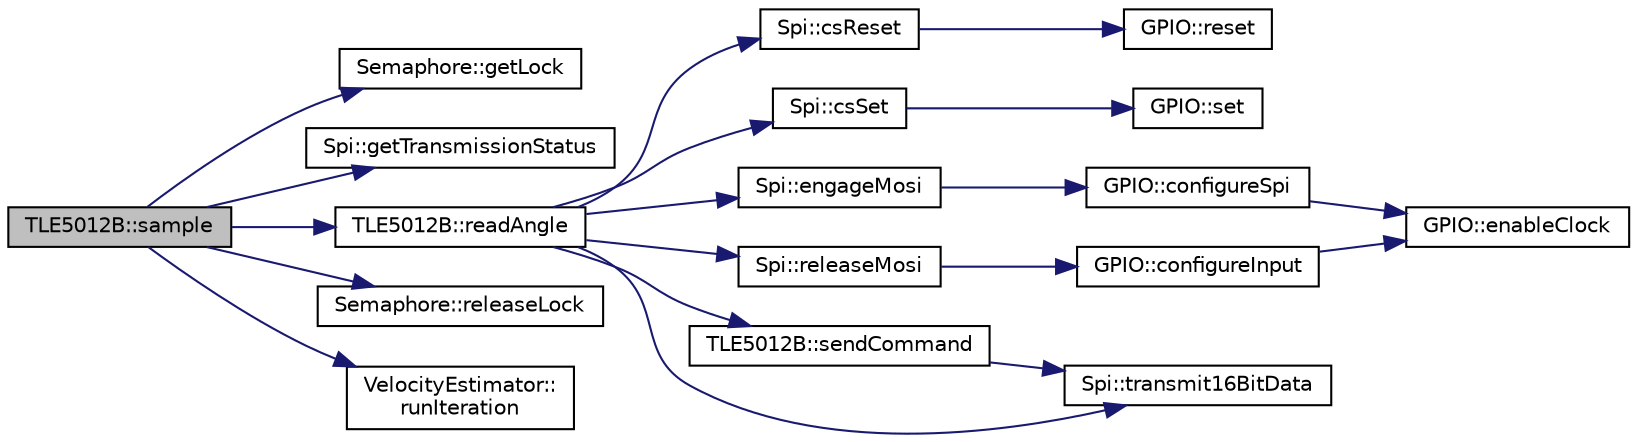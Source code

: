 digraph "TLE5012B::sample"
{
 // LATEX_PDF_SIZE
  edge [fontname="Helvetica",fontsize="10",labelfontname="Helvetica",labelfontsize="10"];
  node [fontname="Helvetica",fontsize="10",shape=record];
  rankdir="LR";
  Node1 [label="TLE5012B::sample",height=0.2,width=0.4,color="black", fillcolor="grey75", style="filled", fontcolor="black",tooltip=" "];
  Node1 -> Node2 [color="midnightblue",fontsize="10",style="solid",fontname="Helvetica"];
  Node2 [label="Semaphore::getLock",height=0.2,width=0.4,color="black", fillcolor="white", style="filled",URL="$classSemaphore.html#ac8c9e668dc718e19dda74d247ef9a7a3",tooltip=" "];
  Node1 -> Node3 [color="midnightblue",fontsize="10",style="solid",fontname="Helvetica"];
  Node3 [label="Spi::getTransmissionStatus",height=0.2,width=0.4,color="black", fillcolor="white", style="filled",URL="$classSpi.html#ab8745ba3b5dae4576c6397965d575552",tooltip=" "];
  Node1 -> Node4 [color="midnightblue",fontsize="10",style="solid",fontname="Helvetica"];
  Node4 [label="TLE5012B::readAngle",height=0.2,width=0.4,color="black", fillcolor="white", style="filled",URL="$classTLE5012B.html#ac9bf248b79a4359e593a4a9d0dab6c72",tooltip=" "];
  Node4 -> Node5 [color="midnightblue",fontsize="10",style="solid",fontname="Helvetica"];
  Node5 [label="Spi::csReset",height=0.2,width=0.4,color="black", fillcolor="white", style="filled",URL="$classSpi.html#a3b471964739067a6906e57df98d78fe2",tooltip=" "];
  Node5 -> Node6 [color="midnightblue",fontsize="10",style="solid",fontname="Helvetica"];
  Node6 [label="GPIO::reset",height=0.2,width=0.4,color="black", fillcolor="white", style="filled",URL="$classGPIO.html#ac07b8ccefa9a990b153da9d7ebb7d7de",tooltip=" "];
  Node4 -> Node7 [color="midnightblue",fontsize="10",style="solid",fontname="Helvetica"];
  Node7 [label="Spi::csSet",height=0.2,width=0.4,color="black", fillcolor="white", style="filled",URL="$classSpi.html#ab9158600079479c20578394fcb9969de",tooltip=" "];
  Node7 -> Node8 [color="midnightblue",fontsize="10",style="solid",fontname="Helvetica"];
  Node8 [label="GPIO::set",height=0.2,width=0.4,color="black", fillcolor="white", style="filled",URL="$classGPIO.html#a73b95aed006181f6dc4fad393ba79d18",tooltip=" "];
  Node4 -> Node9 [color="midnightblue",fontsize="10",style="solid",fontname="Helvetica"];
  Node9 [label="Spi::engageMosi",height=0.2,width=0.4,color="black", fillcolor="white", style="filled",URL="$classSpi.html#affacd9f5cbc237e86f9c33feac6bd48d",tooltip=" "];
  Node9 -> Node10 [color="midnightblue",fontsize="10",style="solid",fontname="Helvetica"];
  Node10 [label="GPIO::configureSpi",height=0.2,width=0.4,color="black", fillcolor="white", style="filled",URL="$classGPIO.html#a661baa554a3dd8c032b3426437377d00",tooltip=" "];
  Node10 -> Node11 [color="midnightblue",fontsize="10",style="solid",fontname="Helvetica"];
  Node11 [label="GPIO::enableClock",height=0.2,width=0.4,color="black", fillcolor="white", style="filled",URL="$classGPIO.html#a8938d91d0c11cc8772bb5f017148dadf",tooltip=" "];
  Node4 -> Node12 [color="midnightblue",fontsize="10",style="solid",fontname="Helvetica"];
  Node12 [label="Spi::releaseMosi",height=0.2,width=0.4,color="black", fillcolor="white", style="filled",URL="$classSpi.html#a4a71843aa50feba892ef575a01ace484",tooltip=" "];
  Node12 -> Node13 [color="midnightblue",fontsize="10",style="solid",fontname="Helvetica"];
  Node13 [label="GPIO::configureInput",height=0.2,width=0.4,color="black", fillcolor="white", style="filled",URL="$classGPIO.html#a04a861b0099bdcfc8927372fe404ba7f",tooltip=" "];
  Node13 -> Node11 [color="midnightblue",fontsize="10",style="solid",fontname="Helvetica"];
  Node4 -> Node14 [color="midnightblue",fontsize="10",style="solid",fontname="Helvetica"];
  Node14 [label="TLE5012B::sendCommand",height=0.2,width=0.4,color="black", fillcolor="white", style="filled",URL="$classTLE5012B.html#ae80184a8777ec899944a3a64f8a17308",tooltip=" "];
  Node14 -> Node15 [color="midnightblue",fontsize="10",style="solid",fontname="Helvetica"];
  Node15 [label="Spi::transmit16BitData",height=0.2,width=0.4,color="black", fillcolor="white", style="filled",URL="$classSpi.html#a189d5c2a32551759b72bbc05faa37bbf",tooltip=" "];
  Node4 -> Node15 [color="midnightblue",fontsize="10",style="solid",fontname="Helvetica"];
  Node1 -> Node16 [color="midnightblue",fontsize="10",style="solid",fontname="Helvetica"];
  Node16 [label="Semaphore::releaseLock",height=0.2,width=0.4,color="black", fillcolor="white", style="filled",URL="$classSemaphore.html#ae562c7d568619eee1e52cde42ab5e3d1",tooltip=" "];
  Node1 -> Node17 [color="midnightblue",fontsize="10",style="solid",fontname="Helvetica"];
  Node17 [label="VelocityEstimator::\lrunIteration",height=0.2,width=0.4,color="black", fillcolor="white", style="filled",URL="$classVelocityEstimator.html#a7967cd3bab62929b89c066384586c9dc",tooltip=" "];
}
